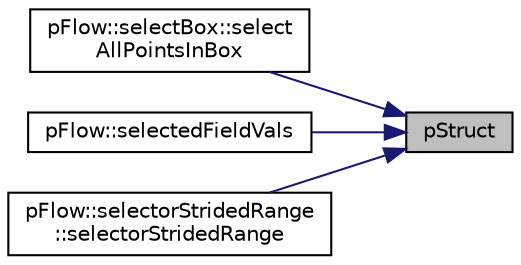 digraph "pStruct"
{
 // LATEX_PDF_SIZE
  edge [fontname="Helvetica",fontsize="10",labelfontname="Helvetica",labelfontsize="10"];
  node [fontname="Helvetica",fontsize="10",shape=record];
  rankdir="RL";
  Node1 [label="pStruct",height=0.2,width=0.4,color="black", fillcolor="grey75", style="filled", fontcolor="black",tooltip=" "];
  Node1 -> Node2 [dir="back",color="midnightblue",fontsize="10",style="solid",fontname="Helvetica"];
  Node2 [label="pFlow::selectBox::select\lAllPointsInBox",height=0.2,width=0.4,color="black", fillcolor="white", style="filled",URL="$classpFlow_1_1selectBox.html#a1374032c453ef21c7e97c572fb962a50",tooltip=" "];
  Node1 -> Node3 [dir="back",color="midnightblue",fontsize="10",style="solid",fontname="Helvetica"];
  Node3 [label="pFlow::selectedFieldVals",height=0.2,width=0.4,color="black", fillcolor="white", style="filled",URL="$namespacepFlow.html#ab992eb0568686e6f77238116f22983a8",tooltip=" "];
  Node1 -> Node4 [dir="back",color="midnightblue",fontsize="10",style="solid",fontname="Helvetica"];
  Node4 [label="pFlow::selectorStridedRange\l::selectorStridedRange",height=0.2,width=0.4,color="black", fillcolor="white", style="filled",URL="$classpFlow_1_1selectorStridedRange.html#ad3d032cfda0b34075c7dc0f58319a4e2",tooltip=" "];
}
